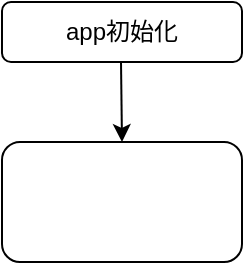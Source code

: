 <mxfile version="12.5.3" type="github">
  <diagram id="Gt4gEfHvbHCjPT9OlNXh" name="第 1 页">
    <mxGraphModel dx="877" dy="540" grid="1" gridSize="10" guides="1" tooltips="1" connect="1" arrows="1" fold="1" page="1" pageScale="1" pageWidth="827" pageHeight="1169" math="0" shadow="0">
      <root>
        <mxCell id="0"/>
        <mxCell id="1" parent="0"/>
        <mxCell id="QHd8pDaDNauPfVdDqYuc-1" value="app初始化" style="rounded=1;whiteSpace=wrap;html=1;" vertex="1" parent="1">
          <mxGeometry x="340" y="40" width="120" height="30" as="geometry"/>
        </mxCell>
        <mxCell id="QHd8pDaDNauPfVdDqYuc-2" value="" style="endArrow=classic;html=1;" edge="1" parent="1">
          <mxGeometry width="50" height="50" relative="1" as="geometry">
            <mxPoint x="399.5" y="70" as="sourcePoint"/>
            <mxPoint x="400" y="110" as="targetPoint"/>
          </mxGeometry>
        </mxCell>
        <mxCell id="QHd8pDaDNauPfVdDqYuc-4" value="" style="rounded=1;whiteSpace=wrap;html=1;" vertex="1" parent="1">
          <mxGeometry x="340" y="110" width="120" height="60" as="geometry"/>
        </mxCell>
      </root>
    </mxGraphModel>
  </diagram>
</mxfile>
